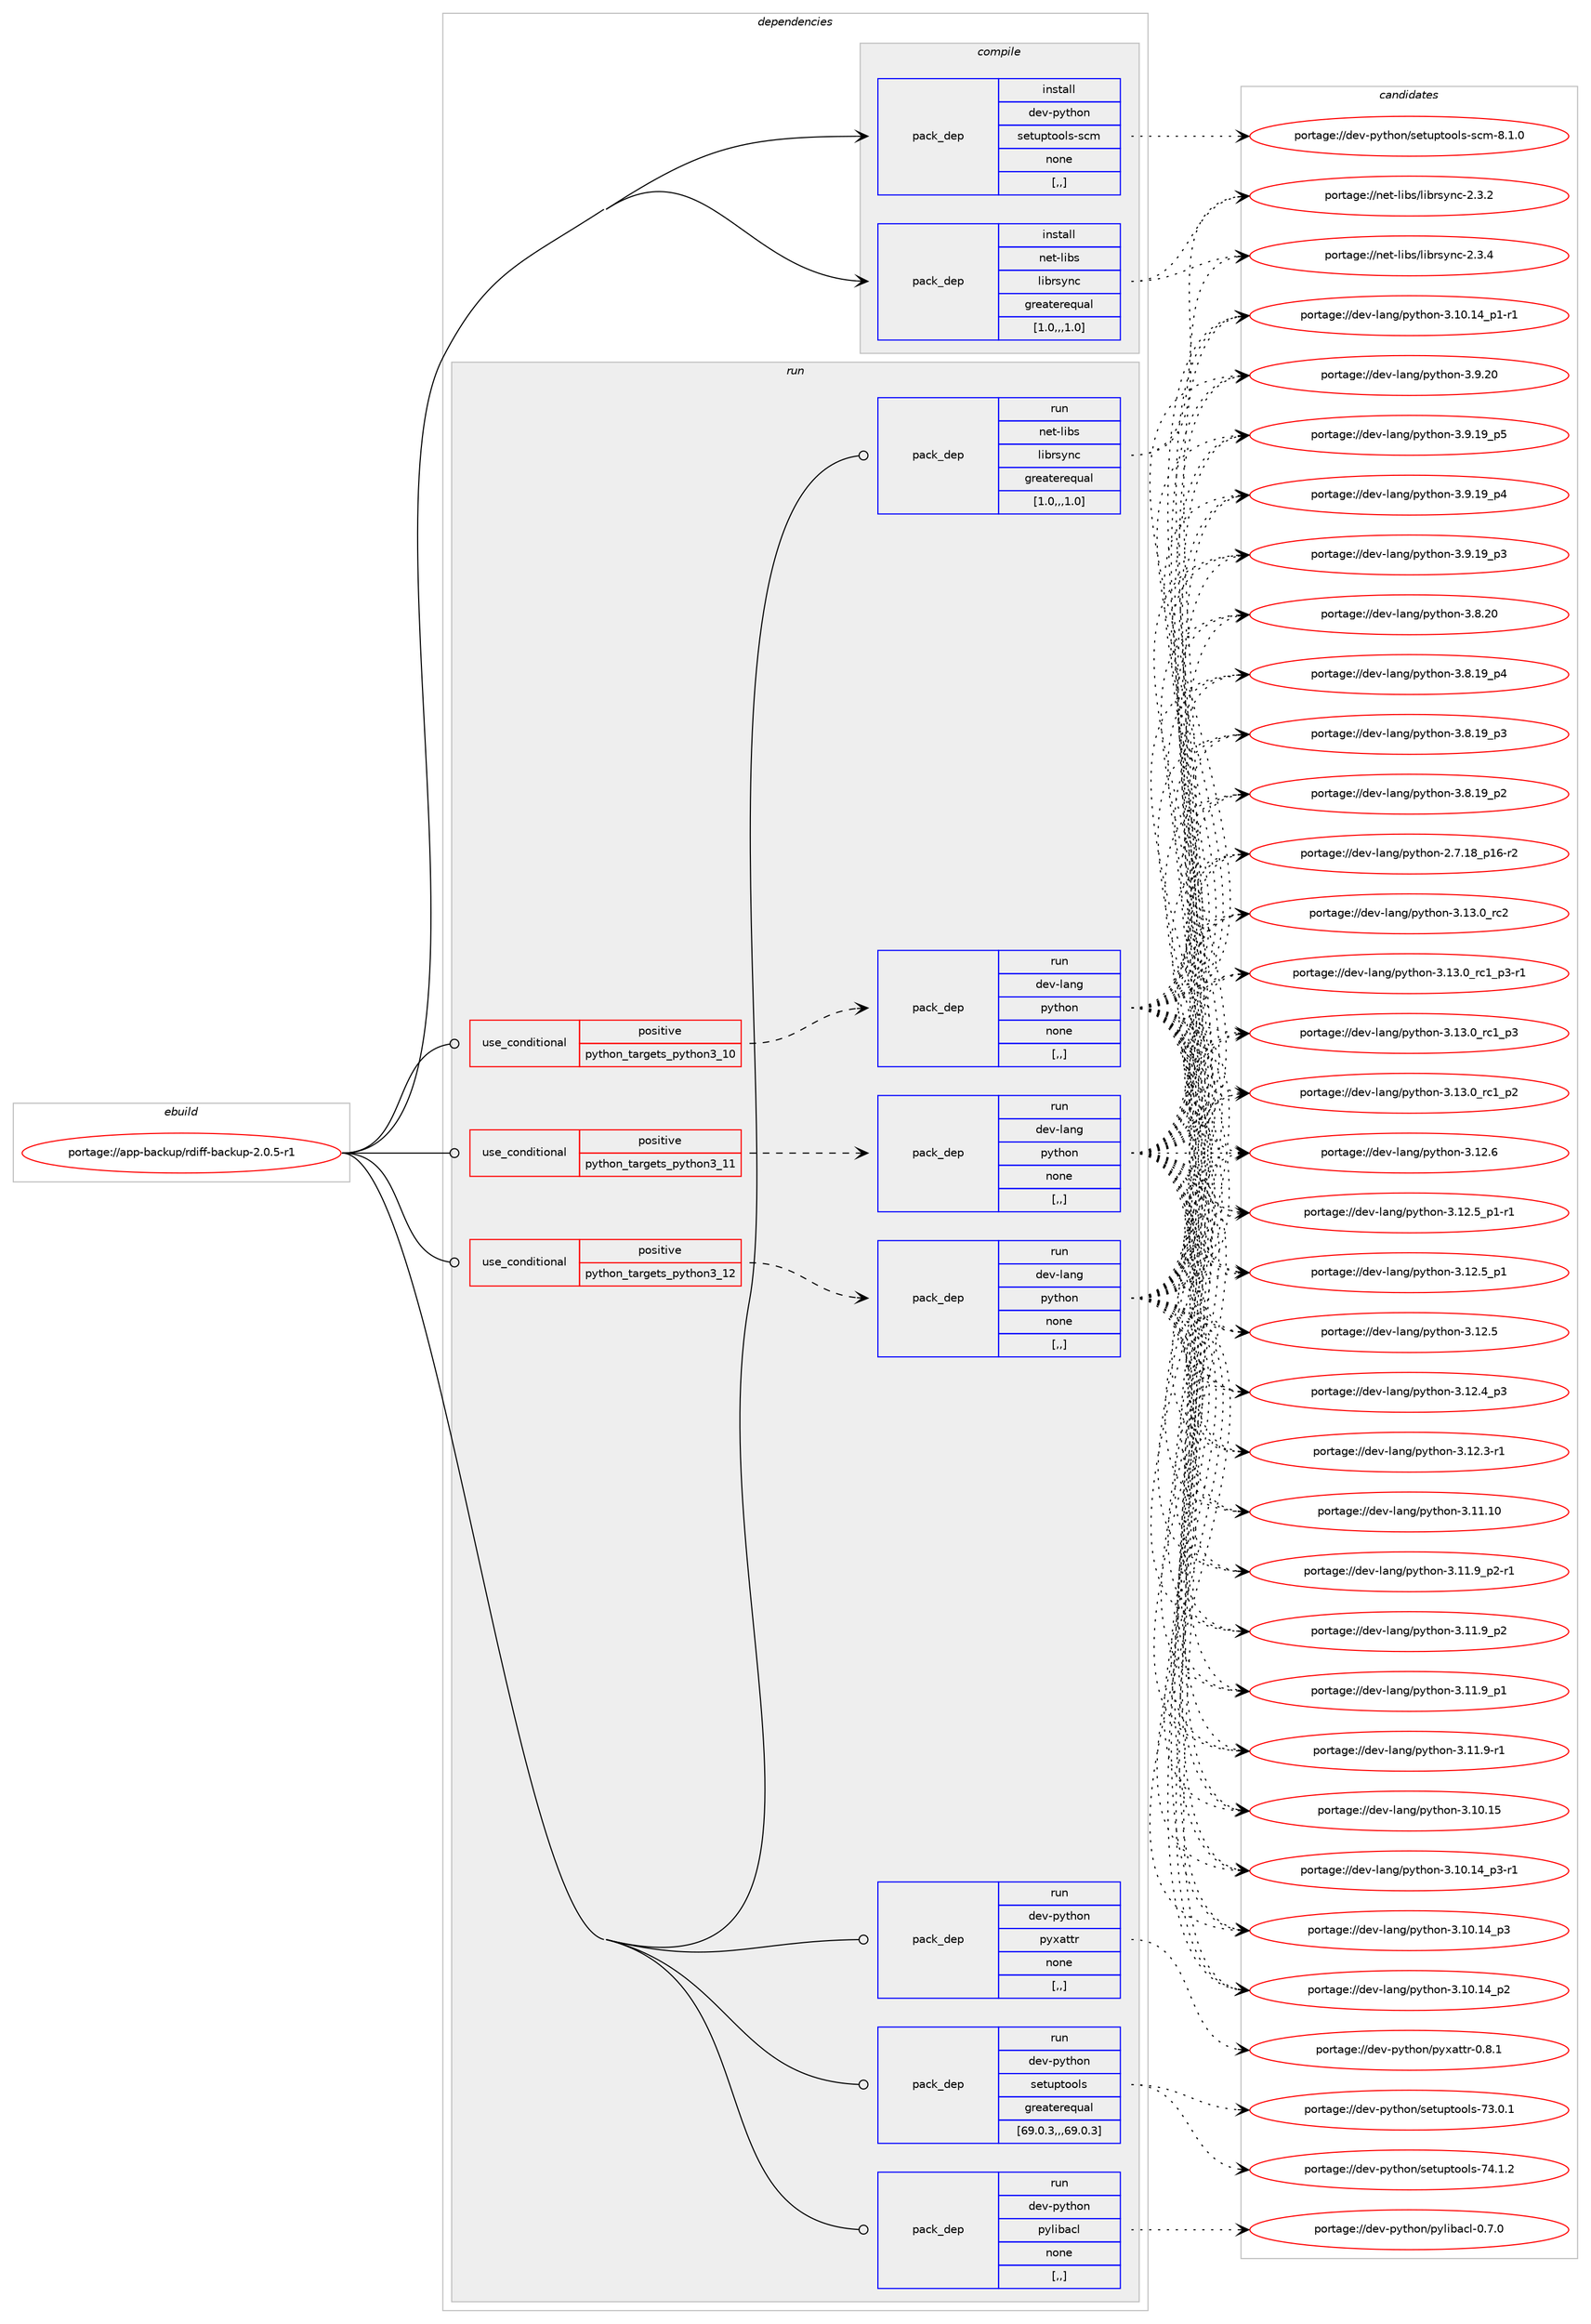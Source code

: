 digraph prolog {

# *************
# Graph options
# *************

newrank=true;
concentrate=true;
compound=true;
graph [rankdir=LR,fontname=Helvetica,fontsize=10,ranksep=1.5];#, ranksep=2.5, nodesep=0.2];
edge  [arrowhead=vee];
node  [fontname=Helvetica,fontsize=10];

# **********
# The ebuild
# **********

subgraph cluster_leftcol {
color=gray;
label=<<i>ebuild</i>>;
id [label="portage://app-backup/rdiff-backup-2.0.5-r1", color=red, width=4, href="../app-backup/rdiff-backup-2.0.5-r1.svg"];
}

# ****************
# The dependencies
# ****************

subgraph cluster_midcol {
color=gray;
label=<<i>dependencies</i>>;
subgraph cluster_compile {
fillcolor="#eeeeee";
style=filled;
label=<<i>compile</i>>;
subgraph pack367377 {
dependency503653 [label=<<TABLE BORDER="0" CELLBORDER="1" CELLSPACING="0" CELLPADDING="4" WIDTH="220"><TR><TD ROWSPAN="6" CELLPADDING="30">pack_dep</TD></TR><TR><TD WIDTH="110">install</TD></TR><TR><TD>dev-python</TD></TR><TR><TD>setuptools-scm</TD></TR><TR><TD>none</TD></TR><TR><TD>[,,]</TD></TR></TABLE>>, shape=none, color=blue];
}
id:e -> dependency503653:w [weight=20,style="solid",arrowhead="vee"];
subgraph pack367378 {
dependency503654 [label=<<TABLE BORDER="0" CELLBORDER="1" CELLSPACING="0" CELLPADDING="4" WIDTH="220"><TR><TD ROWSPAN="6" CELLPADDING="30">pack_dep</TD></TR><TR><TD WIDTH="110">install</TD></TR><TR><TD>net-libs</TD></TR><TR><TD>librsync</TD></TR><TR><TD>greaterequal</TD></TR><TR><TD>[1.0,,,1.0]</TD></TR></TABLE>>, shape=none, color=blue];
}
id:e -> dependency503654:w [weight=20,style="solid",arrowhead="vee"];
}
subgraph cluster_compileandrun {
fillcolor="#eeeeee";
style=filled;
label=<<i>compile and run</i>>;
}
subgraph cluster_run {
fillcolor="#eeeeee";
style=filled;
label=<<i>run</i>>;
subgraph cond132630 {
dependency503655 [label=<<TABLE BORDER="0" CELLBORDER="1" CELLSPACING="0" CELLPADDING="4"><TR><TD ROWSPAN="3" CELLPADDING="10">use_conditional</TD></TR><TR><TD>positive</TD></TR><TR><TD>python_targets_python3_10</TD></TR></TABLE>>, shape=none, color=red];
subgraph pack367379 {
dependency503656 [label=<<TABLE BORDER="0" CELLBORDER="1" CELLSPACING="0" CELLPADDING="4" WIDTH="220"><TR><TD ROWSPAN="6" CELLPADDING="30">pack_dep</TD></TR><TR><TD WIDTH="110">run</TD></TR><TR><TD>dev-lang</TD></TR><TR><TD>python</TD></TR><TR><TD>none</TD></TR><TR><TD>[,,]</TD></TR></TABLE>>, shape=none, color=blue];
}
dependency503655:e -> dependency503656:w [weight=20,style="dashed",arrowhead="vee"];
}
id:e -> dependency503655:w [weight=20,style="solid",arrowhead="odot"];
subgraph cond132631 {
dependency503657 [label=<<TABLE BORDER="0" CELLBORDER="1" CELLSPACING="0" CELLPADDING="4"><TR><TD ROWSPAN="3" CELLPADDING="10">use_conditional</TD></TR><TR><TD>positive</TD></TR><TR><TD>python_targets_python3_11</TD></TR></TABLE>>, shape=none, color=red];
subgraph pack367380 {
dependency503658 [label=<<TABLE BORDER="0" CELLBORDER="1" CELLSPACING="0" CELLPADDING="4" WIDTH="220"><TR><TD ROWSPAN="6" CELLPADDING="30">pack_dep</TD></TR><TR><TD WIDTH="110">run</TD></TR><TR><TD>dev-lang</TD></TR><TR><TD>python</TD></TR><TR><TD>none</TD></TR><TR><TD>[,,]</TD></TR></TABLE>>, shape=none, color=blue];
}
dependency503657:e -> dependency503658:w [weight=20,style="dashed",arrowhead="vee"];
}
id:e -> dependency503657:w [weight=20,style="solid",arrowhead="odot"];
subgraph cond132632 {
dependency503659 [label=<<TABLE BORDER="0" CELLBORDER="1" CELLSPACING="0" CELLPADDING="4"><TR><TD ROWSPAN="3" CELLPADDING="10">use_conditional</TD></TR><TR><TD>positive</TD></TR><TR><TD>python_targets_python3_12</TD></TR></TABLE>>, shape=none, color=red];
subgraph pack367381 {
dependency503660 [label=<<TABLE BORDER="0" CELLBORDER="1" CELLSPACING="0" CELLPADDING="4" WIDTH="220"><TR><TD ROWSPAN="6" CELLPADDING="30">pack_dep</TD></TR><TR><TD WIDTH="110">run</TD></TR><TR><TD>dev-lang</TD></TR><TR><TD>python</TD></TR><TR><TD>none</TD></TR><TR><TD>[,,]</TD></TR></TABLE>>, shape=none, color=blue];
}
dependency503659:e -> dependency503660:w [weight=20,style="dashed",arrowhead="vee"];
}
id:e -> dependency503659:w [weight=20,style="solid",arrowhead="odot"];
subgraph pack367382 {
dependency503661 [label=<<TABLE BORDER="0" CELLBORDER="1" CELLSPACING="0" CELLPADDING="4" WIDTH="220"><TR><TD ROWSPAN="6" CELLPADDING="30">pack_dep</TD></TR><TR><TD WIDTH="110">run</TD></TR><TR><TD>dev-python</TD></TR><TR><TD>pylibacl</TD></TR><TR><TD>none</TD></TR><TR><TD>[,,]</TD></TR></TABLE>>, shape=none, color=blue];
}
id:e -> dependency503661:w [weight=20,style="solid",arrowhead="odot"];
subgraph pack367383 {
dependency503662 [label=<<TABLE BORDER="0" CELLBORDER="1" CELLSPACING="0" CELLPADDING="4" WIDTH="220"><TR><TD ROWSPAN="6" CELLPADDING="30">pack_dep</TD></TR><TR><TD WIDTH="110">run</TD></TR><TR><TD>dev-python</TD></TR><TR><TD>pyxattr</TD></TR><TR><TD>none</TD></TR><TR><TD>[,,]</TD></TR></TABLE>>, shape=none, color=blue];
}
id:e -> dependency503662:w [weight=20,style="solid",arrowhead="odot"];
subgraph pack367384 {
dependency503663 [label=<<TABLE BORDER="0" CELLBORDER="1" CELLSPACING="0" CELLPADDING="4" WIDTH="220"><TR><TD ROWSPAN="6" CELLPADDING="30">pack_dep</TD></TR><TR><TD WIDTH="110">run</TD></TR><TR><TD>dev-python</TD></TR><TR><TD>setuptools</TD></TR><TR><TD>greaterequal</TD></TR><TR><TD>[69.0.3,,,69.0.3]</TD></TR></TABLE>>, shape=none, color=blue];
}
id:e -> dependency503663:w [weight=20,style="solid",arrowhead="odot"];
subgraph pack367385 {
dependency503664 [label=<<TABLE BORDER="0" CELLBORDER="1" CELLSPACING="0" CELLPADDING="4" WIDTH="220"><TR><TD ROWSPAN="6" CELLPADDING="30">pack_dep</TD></TR><TR><TD WIDTH="110">run</TD></TR><TR><TD>net-libs</TD></TR><TR><TD>librsync</TD></TR><TR><TD>greaterequal</TD></TR><TR><TD>[1.0,,,1.0]</TD></TR></TABLE>>, shape=none, color=blue];
}
id:e -> dependency503664:w [weight=20,style="solid",arrowhead="odot"];
}
}

# **************
# The candidates
# **************

subgraph cluster_choices {
rank=same;
color=gray;
label=<<i>candidates</i>>;

subgraph choice367377 {
color=black;
nodesep=1;
choice10010111845112121116104111110471151011161171121161111111081154511599109455646494648 [label="portage://dev-python/setuptools-scm-8.1.0", color=red, width=4,href="../dev-python/setuptools-scm-8.1.0.svg"];
dependency503653:e -> choice10010111845112121116104111110471151011161171121161111111081154511599109455646494648:w [style=dotted,weight="100"];
}
subgraph choice367378 {
color=black;
nodesep=1;
choice1101011164510810598115471081059811411512111099455046514652 [label="portage://net-libs/librsync-2.3.4", color=red, width=4,href="../net-libs/librsync-2.3.4.svg"];
choice1101011164510810598115471081059811411512111099455046514650 [label="portage://net-libs/librsync-2.3.2", color=red, width=4,href="../net-libs/librsync-2.3.2.svg"];
dependency503654:e -> choice1101011164510810598115471081059811411512111099455046514652:w [style=dotted,weight="100"];
dependency503654:e -> choice1101011164510810598115471081059811411512111099455046514650:w [style=dotted,weight="100"];
}
subgraph choice367379 {
color=black;
nodesep=1;
choice10010111845108971101034711212111610411111045514649514648951149950 [label="portage://dev-lang/python-3.13.0_rc2", color=red, width=4,href="../dev-lang/python-3.13.0_rc2.svg"];
choice1001011184510897110103471121211161041111104551464951464895114994995112514511449 [label="portage://dev-lang/python-3.13.0_rc1_p3-r1", color=red, width=4,href="../dev-lang/python-3.13.0_rc1_p3-r1.svg"];
choice100101118451089711010347112121116104111110455146495146489511499499511251 [label="portage://dev-lang/python-3.13.0_rc1_p3", color=red, width=4,href="../dev-lang/python-3.13.0_rc1_p3.svg"];
choice100101118451089711010347112121116104111110455146495146489511499499511250 [label="portage://dev-lang/python-3.13.0_rc1_p2", color=red, width=4,href="../dev-lang/python-3.13.0_rc1_p2.svg"];
choice10010111845108971101034711212111610411111045514649504654 [label="portage://dev-lang/python-3.12.6", color=red, width=4,href="../dev-lang/python-3.12.6.svg"];
choice1001011184510897110103471121211161041111104551464950465395112494511449 [label="portage://dev-lang/python-3.12.5_p1-r1", color=red, width=4,href="../dev-lang/python-3.12.5_p1-r1.svg"];
choice100101118451089711010347112121116104111110455146495046539511249 [label="portage://dev-lang/python-3.12.5_p1", color=red, width=4,href="../dev-lang/python-3.12.5_p1.svg"];
choice10010111845108971101034711212111610411111045514649504653 [label="portage://dev-lang/python-3.12.5", color=red, width=4,href="../dev-lang/python-3.12.5.svg"];
choice100101118451089711010347112121116104111110455146495046529511251 [label="portage://dev-lang/python-3.12.4_p3", color=red, width=4,href="../dev-lang/python-3.12.4_p3.svg"];
choice100101118451089711010347112121116104111110455146495046514511449 [label="portage://dev-lang/python-3.12.3-r1", color=red, width=4,href="../dev-lang/python-3.12.3-r1.svg"];
choice1001011184510897110103471121211161041111104551464949464948 [label="portage://dev-lang/python-3.11.10", color=red, width=4,href="../dev-lang/python-3.11.10.svg"];
choice1001011184510897110103471121211161041111104551464949465795112504511449 [label="portage://dev-lang/python-3.11.9_p2-r1", color=red, width=4,href="../dev-lang/python-3.11.9_p2-r1.svg"];
choice100101118451089711010347112121116104111110455146494946579511250 [label="portage://dev-lang/python-3.11.9_p2", color=red, width=4,href="../dev-lang/python-3.11.9_p2.svg"];
choice100101118451089711010347112121116104111110455146494946579511249 [label="portage://dev-lang/python-3.11.9_p1", color=red, width=4,href="../dev-lang/python-3.11.9_p1.svg"];
choice100101118451089711010347112121116104111110455146494946574511449 [label="portage://dev-lang/python-3.11.9-r1", color=red, width=4,href="../dev-lang/python-3.11.9-r1.svg"];
choice1001011184510897110103471121211161041111104551464948464953 [label="portage://dev-lang/python-3.10.15", color=red, width=4,href="../dev-lang/python-3.10.15.svg"];
choice100101118451089711010347112121116104111110455146494846495295112514511449 [label="portage://dev-lang/python-3.10.14_p3-r1", color=red, width=4,href="../dev-lang/python-3.10.14_p3-r1.svg"];
choice10010111845108971101034711212111610411111045514649484649529511251 [label="portage://dev-lang/python-3.10.14_p3", color=red, width=4,href="../dev-lang/python-3.10.14_p3.svg"];
choice10010111845108971101034711212111610411111045514649484649529511250 [label="portage://dev-lang/python-3.10.14_p2", color=red, width=4,href="../dev-lang/python-3.10.14_p2.svg"];
choice100101118451089711010347112121116104111110455146494846495295112494511449 [label="portage://dev-lang/python-3.10.14_p1-r1", color=red, width=4,href="../dev-lang/python-3.10.14_p1-r1.svg"];
choice10010111845108971101034711212111610411111045514657465048 [label="portage://dev-lang/python-3.9.20", color=red, width=4,href="../dev-lang/python-3.9.20.svg"];
choice100101118451089711010347112121116104111110455146574649579511253 [label="portage://dev-lang/python-3.9.19_p5", color=red, width=4,href="../dev-lang/python-3.9.19_p5.svg"];
choice100101118451089711010347112121116104111110455146574649579511252 [label="portage://dev-lang/python-3.9.19_p4", color=red, width=4,href="../dev-lang/python-3.9.19_p4.svg"];
choice100101118451089711010347112121116104111110455146574649579511251 [label="portage://dev-lang/python-3.9.19_p3", color=red, width=4,href="../dev-lang/python-3.9.19_p3.svg"];
choice10010111845108971101034711212111610411111045514656465048 [label="portage://dev-lang/python-3.8.20", color=red, width=4,href="../dev-lang/python-3.8.20.svg"];
choice100101118451089711010347112121116104111110455146564649579511252 [label="portage://dev-lang/python-3.8.19_p4", color=red, width=4,href="../dev-lang/python-3.8.19_p4.svg"];
choice100101118451089711010347112121116104111110455146564649579511251 [label="portage://dev-lang/python-3.8.19_p3", color=red, width=4,href="../dev-lang/python-3.8.19_p3.svg"];
choice100101118451089711010347112121116104111110455146564649579511250 [label="portage://dev-lang/python-3.8.19_p2", color=red, width=4,href="../dev-lang/python-3.8.19_p2.svg"];
choice100101118451089711010347112121116104111110455046554649569511249544511450 [label="portage://dev-lang/python-2.7.18_p16-r2", color=red, width=4,href="../dev-lang/python-2.7.18_p16-r2.svg"];
dependency503656:e -> choice10010111845108971101034711212111610411111045514649514648951149950:w [style=dotted,weight="100"];
dependency503656:e -> choice1001011184510897110103471121211161041111104551464951464895114994995112514511449:w [style=dotted,weight="100"];
dependency503656:e -> choice100101118451089711010347112121116104111110455146495146489511499499511251:w [style=dotted,weight="100"];
dependency503656:e -> choice100101118451089711010347112121116104111110455146495146489511499499511250:w [style=dotted,weight="100"];
dependency503656:e -> choice10010111845108971101034711212111610411111045514649504654:w [style=dotted,weight="100"];
dependency503656:e -> choice1001011184510897110103471121211161041111104551464950465395112494511449:w [style=dotted,weight="100"];
dependency503656:e -> choice100101118451089711010347112121116104111110455146495046539511249:w [style=dotted,weight="100"];
dependency503656:e -> choice10010111845108971101034711212111610411111045514649504653:w [style=dotted,weight="100"];
dependency503656:e -> choice100101118451089711010347112121116104111110455146495046529511251:w [style=dotted,weight="100"];
dependency503656:e -> choice100101118451089711010347112121116104111110455146495046514511449:w [style=dotted,weight="100"];
dependency503656:e -> choice1001011184510897110103471121211161041111104551464949464948:w [style=dotted,weight="100"];
dependency503656:e -> choice1001011184510897110103471121211161041111104551464949465795112504511449:w [style=dotted,weight="100"];
dependency503656:e -> choice100101118451089711010347112121116104111110455146494946579511250:w [style=dotted,weight="100"];
dependency503656:e -> choice100101118451089711010347112121116104111110455146494946579511249:w [style=dotted,weight="100"];
dependency503656:e -> choice100101118451089711010347112121116104111110455146494946574511449:w [style=dotted,weight="100"];
dependency503656:e -> choice1001011184510897110103471121211161041111104551464948464953:w [style=dotted,weight="100"];
dependency503656:e -> choice100101118451089711010347112121116104111110455146494846495295112514511449:w [style=dotted,weight="100"];
dependency503656:e -> choice10010111845108971101034711212111610411111045514649484649529511251:w [style=dotted,weight="100"];
dependency503656:e -> choice10010111845108971101034711212111610411111045514649484649529511250:w [style=dotted,weight="100"];
dependency503656:e -> choice100101118451089711010347112121116104111110455146494846495295112494511449:w [style=dotted,weight="100"];
dependency503656:e -> choice10010111845108971101034711212111610411111045514657465048:w [style=dotted,weight="100"];
dependency503656:e -> choice100101118451089711010347112121116104111110455146574649579511253:w [style=dotted,weight="100"];
dependency503656:e -> choice100101118451089711010347112121116104111110455146574649579511252:w [style=dotted,weight="100"];
dependency503656:e -> choice100101118451089711010347112121116104111110455146574649579511251:w [style=dotted,weight="100"];
dependency503656:e -> choice10010111845108971101034711212111610411111045514656465048:w [style=dotted,weight="100"];
dependency503656:e -> choice100101118451089711010347112121116104111110455146564649579511252:w [style=dotted,weight="100"];
dependency503656:e -> choice100101118451089711010347112121116104111110455146564649579511251:w [style=dotted,weight="100"];
dependency503656:e -> choice100101118451089711010347112121116104111110455146564649579511250:w [style=dotted,weight="100"];
dependency503656:e -> choice100101118451089711010347112121116104111110455046554649569511249544511450:w [style=dotted,weight="100"];
}
subgraph choice367380 {
color=black;
nodesep=1;
choice10010111845108971101034711212111610411111045514649514648951149950 [label="portage://dev-lang/python-3.13.0_rc2", color=red, width=4,href="../dev-lang/python-3.13.0_rc2.svg"];
choice1001011184510897110103471121211161041111104551464951464895114994995112514511449 [label="portage://dev-lang/python-3.13.0_rc1_p3-r1", color=red, width=4,href="../dev-lang/python-3.13.0_rc1_p3-r1.svg"];
choice100101118451089711010347112121116104111110455146495146489511499499511251 [label="portage://dev-lang/python-3.13.0_rc1_p3", color=red, width=4,href="../dev-lang/python-3.13.0_rc1_p3.svg"];
choice100101118451089711010347112121116104111110455146495146489511499499511250 [label="portage://dev-lang/python-3.13.0_rc1_p2", color=red, width=4,href="../dev-lang/python-3.13.0_rc1_p2.svg"];
choice10010111845108971101034711212111610411111045514649504654 [label="portage://dev-lang/python-3.12.6", color=red, width=4,href="../dev-lang/python-3.12.6.svg"];
choice1001011184510897110103471121211161041111104551464950465395112494511449 [label="portage://dev-lang/python-3.12.5_p1-r1", color=red, width=4,href="../dev-lang/python-3.12.5_p1-r1.svg"];
choice100101118451089711010347112121116104111110455146495046539511249 [label="portage://dev-lang/python-3.12.5_p1", color=red, width=4,href="../dev-lang/python-3.12.5_p1.svg"];
choice10010111845108971101034711212111610411111045514649504653 [label="portage://dev-lang/python-3.12.5", color=red, width=4,href="../dev-lang/python-3.12.5.svg"];
choice100101118451089711010347112121116104111110455146495046529511251 [label="portage://dev-lang/python-3.12.4_p3", color=red, width=4,href="../dev-lang/python-3.12.4_p3.svg"];
choice100101118451089711010347112121116104111110455146495046514511449 [label="portage://dev-lang/python-3.12.3-r1", color=red, width=4,href="../dev-lang/python-3.12.3-r1.svg"];
choice1001011184510897110103471121211161041111104551464949464948 [label="portage://dev-lang/python-3.11.10", color=red, width=4,href="../dev-lang/python-3.11.10.svg"];
choice1001011184510897110103471121211161041111104551464949465795112504511449 [label="portage://dev-lang/python-3.11.9_p2-r1", color=red, width=4,href="../dev-lang/python-3.11.9_p2-r1.svg"];
choice100101118451089711010347112121116104111110455146494946579511250 [label="portage://dev-lang/python-3.11.9_p2", color=red, width=4,href="../dev-lang/python-3.11.9_p2.svg"];
choice100101118451089711010347112121116104111110455146494946579511249 [label="portage://dev-lang/python-3.11.9_p1", color=red, width=4,href="../dev-lang/python-3.11.9_p1.svg"];
choice100101118451089711010347112121116104111110455146494946574511449 [label="portage://dev-lang/python-3.11.9-r1", color=red, width=4,href="../dev-lang/python-3.11.9-r1.svg"];
choice1001011184510897110103471121211161041111104551464948464953 [label="portage://dev-lang/python-3.10.15", color=red, width=4,href="../dev-lang/python-3.10.15.svg"];
choice100101118451089711010347112121116104111110455146494846495295112514511449 [label="portage://dev-lang/python-3.10.14_p3-r1", color=red, width=4,href="../dev-lang/python-3.10.14_p3-r1.svg"];
choice10010111845108971101034711212111610411111045514649484649529511251 [label="portage://dev-lang/python-3.10.14_p3", color=red, width=4,href="../dev-lang/python-3.10.14_p3.svg"];
choice10010111845108971101034711212111610411111045514649484649529511250 [label="portage://dev-lang/python-3.10.14_p2", color=red, width=4,href="../dev-lang/python-3.10.14_p2.svg"];
choice100101118451089711010347112121116104111110455146494846495295112494511449 [label="portage://dev-lang/python-3.10.14_p1-r1", color=red, width=4,href="../dev-lang/python-3.10.14_p1-r1.svg"];
choice10010111845108971101034711212111610411111045514657465048 [label="portage://dev-lang/python-3.9.20", color=red, width=4,href="../dev-lang/python-3.9.20.svg"];
choice100101118451089711010347112121116104111110455146574649579511253 [label="portage://dev-lang/python-3.9.19_p5", color=red, width=4,href="../dev-lang/python-3.9.19_p5.svg"];
choice100101118451089711010347112121116104111110455146574649579511252 [label="portage://dev-lang/python-3.9.19_p4", color=red, width=4,href="../dev-lang/python-3.9.19_p4.svg"];
choice100101118451089711010347112121116104111110455146574649579511251 [label="portage://dev-lang/python-3.9.19_p3", color=red, width=4,href="../dev-lang/python-3.9.19_p3.svg"];
choice10010111845108971101034711212111610411111045514656465048 [label="portage://dev-lang/python-3.8.20", color=red, width=4,href="../dev-lang/python-3.8.20.svg"];
choice100101118451089711010347112121116104111110455146564649579511252 [label="portage://dev-lang/python-3.8.19_p4", color=red, width=4,href="../dev-lang/python-3.8.19_p4.svg"];
choice100101118451089711010347112121116104111110455146564649579511251 [label="portage://dev-lang/python-3.8.19_p3", color=red, width=4,href="../dev-lang/python-3.8.19_p3.svg"];
choice100101118451089711010347112121116104111110455146564649579511250 [label="portage://dev-lang/python-3.8.19_p2", color=red, width=4,href="../dev-lang/python-3.8.19_p2.svg"];
choice100101118451089711010347112121116104111110455046554649569511249544511450 [label="portage://dev-lang/python-2.7.18_p16-r2", color=red, width=4,href="../dev-lang/python-2.7.18_p16-r2.svg"];
dependency503658:e -> choice10010111845108971101034711212111610411111045514649514648951149950:w [style=dotted,weight="100"];
dependency503658:e -> choice1001011184510897110103471121211161041111104551464951464895114994995112514511449:w [style=dotted,weight="100"];
dependency503658:e -> choice100101118451089711010347112121116104111110455146495146489511499499511251:w [style=dotted,weight="100"];
dependency503658:e -> choice100101118451089711010347112121116104111110455146495146489511499499511250:w [style=dotted,weight="100"];
dependency503658:e -> choice10010111845108971101034711212111610411111045514649504654:w [style=dotted,weight="100"];
dependency503658:e -> choice1001011184510897110103471121211161041111104551464950465395112494511449:w [style=dotted,weight="100"];
dependency503658:e -> choice100101118451089711010347112121116104111110455146495046539511249:w [style=dotted,weight="100"];
dependency503658:e -> choice10010111845108971101034711212111610411111045514649504653:w [style=dotted,weight="100"];
dependency503658:e -> choice100101118451089711010347112121116104111110455146495046529511251:w [style=dotted,weight="100"];
dependency503658:e -> choice100101118451089711010347112121116104111110455146495046514511449:w [style=dotted,weight="100"];
dependency503658:e -> choice1001011184510897110103471121211161041111104551464949464948:w [style=dotted,weight="100"];
dependency503658:e -> choice1001011184510897110103471121211161041111104551464949465795112504511449:w [style=dotted,weight="100"];
dependency503658:e -> choice100101118451089711010347112121116104111110455146494946579511250:w [style=dotted,weight="100"];
dependency503658:e -> choice100101118451089711010347112121116104111110455146494946579511249:w [style=dotted,weight="100"];
dependency503658:e -> choice100101118451089711010347112121116104111110455146494946574511449:w [style=dotted,weight="100"];
dependency503658:e -> choice1001011184510897110103471121211161041111104551464948464953:w [style=dotted,weight="100"];
dependency503658:e -> choice100101118451089711010347112121116104111110455146494846495295112514511449:w [style=dotted,weight="100"];
dependency503658:e -> choice10010111845108971101034711212111610411111045514649484649529511251:w [style=dotted,weight="100"];
dependency503658:e -> choice10010111845108971101034711212111610411111045514649484649529511250:w [style=dotted,weight="100"];
dependency503658:e -> choice100101118451089711010347112121116104111110455146494846495295112494511449:w [style=dotted,weight="100"];
dependency503658:e -> choice10010111845108971101034711212111610411111045514657465048:w [style=dotted,weight="100"];
dependency503658:e -> choice100101118451089711010347112121116104111110455146574649579511253:w [style=dotted,weight="100"];
dependency503658:e -> choice100101118451089711010347112121116104111110455146574649579511252:w [style=dotted,weight="100"];
dependency503658:e -> choice100101118451089711010347112121116104111110455146574649579511251:w [style=dotted,weight="100"];
dependency503658:e -> choice10010111845108971101034711212111610411111045514656465048:w [style=dotted,weight="100"];
dependency503658:e -> choice100101118451089711010347112121116104111110455146564649579511252:w [style=dotted,weight="100"];
dependency503658:e -> choice100101118451089711010347112121116104111110455146564649579511251:w [style=dotted,weight="100"];
dependency503658:e -> choice100101118451089711010347112121116104111110455146564649579511250:w [style=dotted,weight="100"];
dependency503658:e -> choice100101118451089711010347112121116104111110455046554649569511249544511450:w [style=dotted,weight="100"];
}
subgraph choice367381 {
color=black;
nodesep=1;
choice10010111845108971101034711212111610411111045514649514648951149950 [label="portage://dev-lang/python-3.13.0_rc2", color=red, width=4,href="../dev-lang/python-3.13.0_rc2.svg"];
choice1001011184510897110103471121211161041111104551464951464895114994995112514511449 [label="portage://dev-lang/python-3.13.0_rc1_p3-r1", color=red, width=4,href="../dev-lang/python-3.13.0_rc1_p3-r1.svg"];
choice100101118451089711010347112121116104111110455146495146489511499499511251 [label="portage://dev-lang/python-3.13.0_rc1_p3", color=red, width=4,href="../dev-lang/python-3.13.0_rc1_p3.svg"];
choice100101118451089711010347112121116104111110455146495146489511499499511250 [label="portage://dev-lang/python-3.13.0_rc1_p2", color=red, width=4,href="../dev-lang/python-3.13.0_rc1_p2.svg"];
choice10010111845108971101034711212111610411111045514649504654 [label="portage://dev-lang/python-3.12.6", color=red, width=4,href="../dev-lang/python-3.12.6.svg"];
choice1001011184510897110103471121211161041111104551464950465395112494511449 [label="portage://dev-lang/python-3.12.5_p1-r1", color=red, width=4,href="../dev-lang/python-3.12.5_p1-r1.svg"];
choice100101118451089711010347112121116104111110455146495046539511249 [label="portage://dev-lang/python-3.12.5_p1", color=red, width=4,href="../dev-lang/python-3.12.5_p1.svg"];
choice10010111845108971101034711212111610411111045514649504653 [label="portage://dev-lang/python-3.12.5", color=red, width=4,href="../dev-lang/python-3.12.5.svg"];
choice100101118451089711010347112121116104111110455146495046529511251 [label="portage://dev-lang/python-3.12.4_p3", color=red, width=4,href="../dev-lang/python-3.12.4_p3.svg"];
choice100101118451089711010347112121116104111110455146495046514511449 [label="portage://dev-lang/python-3.12.3-r1", color=red, width=4,href="../dev-lang/python-3.12.3-r1.svg"];
choice1001011184510897110103471121211161041111104551464949464948 [label="portage://dev-lang/python-3.11.10", color=red, width=4,href="../dev-lang/python-3.11.10.svg"];
choice1001011184510897110103471121211161041111104551464949465795112504511449 [label="portage://dev-lang/python-3.11.9_p2-r1", color=red, width=4,href="../dev-lang/python-3.11.9_p2-r1.svg"];
choice100101118451089711010347112121116104111110455146494946579511250 [label="portage://dev-lang/python-3.11.9_p2", color=red, width=4,href="../dev-lang/python-3.11.9_p2.svg"];
choice100101118451089711010347112121116104111110455146494946579511249 [label="portage://dev-lang/python-3.11.9_p1", color=red, width=4,href="../dev-lang/python-3.11.9_p1.svg"];
choice100101118451089711010347112121116104111110455146494946574511449 [label="portage://dev-lang/python-3.11.9-r1", color=red, width=4,href="../dev-lang/python-3.11.9-r1.svg"];
choice1001011184510897110103471121211161041111104551464948464953 [label="portage://dev-lang/python-3.10.15", color=red, width=4,href="../dev-lang/python-3.10.15.svg"];
choice100101118451089711010347112121116104111110455146494846495295112514511449 [label="portage://dev-lang/python-3.10.14_p3-r1", color=red, width=4,href="../dev-lang/python-3.10.14_p3-r1.svg"];
choice10010111845108971101034711212111610411111045514649484649529511251 [label="portage://dev-lang/python-3.10.14_p3", color=red, width=4,href="../dev-lang/python-3.10.14_p3.svg"];
choice10010111845108971101034711212111610411111045514649484649529511250 [label="portage://dev-lang/python-3.10.14_p2", color=red, width=4,href="../dev-lang/python-3.10.14_p2.svg"];
choice100101118451089711010347112121116104111110455146494846495295112494511449 [label="portage://dev-lang/python-3.10.14_p1-r1", color=red, width=4,href="../dev-lang/python-3.10.14_p1-r1.svg"];
choice10010111845108971101034711212111610411111045514657465048 [label="portage://dev-lang/python-3.9.20", color=red, width=4,href="../dev-lang/python-3.9.20.svg"];
choice100101118451089711010347112121116104111110455146574649579511253 [label="portage://dev-lang/python-3.9.19_p5", color=red, width=4,href="../dev-lang/python-3.9.19_p5.svg"];
choice100101118451089711010347112121116104111110455146574649579511252 [label="portage://dev-lang/python-3.9.19_p4", color=red, width=4,href="../dev-lang/python-3.9.19_p4.svg"];
choice100101118451089711010347112121116104111110455146574649579511251 [label="portage://dev-lang/python-3.9.19_p3", color=red, width=4,href="../dev-lang/python-3.9.19_p3.svg"];
choice10010111845108971101034711212111610411111045514656465048 [label="portage://dev-lang/python-3.8.20", color=red, width=4,href="../dev-lang/python-3.8.20.svg"];
choice100101118451089711010347112121116104111110455146564649579511252 [label="portage://dev-lang/python-3.8.19_p4", color=red, width=4,href="../dev-lang/python-3.8.19_p4.svg"];
choice100101118451089711010347112121116104111110455146564649579511251 [label="portage://dev-lang/python-3.8.19_p3", color=red, width=4,href="../dev-lang/python-3.8.19_p3.svg"];
choice100101118451089711010347112121116104111110455146564649579511250 [label="portage://dev-lang/python-3.8.19_p2", color=red, width=4,href="../dev-lang/python-3.8.19_p2.svg"];
choice100101118451089711010347112121116104111110455046554649569511249544511450 [label="portage://dev-lang/python-2.7.18_p16-r2", color=red, width=4,href="../dev-lang/python-2.7.18_p16-r2.svg"];
dependency503660:e -> choice10010111845108971101034711212111610411111045514649514648951149950:w [style=dotted,weight="100"];
dependency503660:e -> choice1001011184510897110103471121211161041111104551464951464895114994995112514511449:w [style=dotted,weight="100"];
dependency503660:e -> choice100101118451089711010347112121116104111110455146495146489511499499511251:w [style=dotted,weight="100"];
dependency503660:e -> choice100101118451089711010347112121116104111110455146495146489511499499511250:w [style=dotted,weight="100"];
dependency503660:e -> choice10010111845108971101034711212111610411111045514649504654:w [style=dotted,weight="100"];
dependency503660:e -> choice1001011184510897110103471121211161041111104551464950465395112494511449:w [style=dotted,weight="100"];
dependency503660:e -> choice100101118451089711010347112121116104111110455146495046539511249:w [style=dotted,weight="100"];
dependency503660:e -> choice10010111845108971101034711212111610411111045514649504653:w [style=dotted,weight="100"];
dependency503660:e -> choice100101118451089711010347112121116104111110455146495046529511251:w [style=dotted,weight="100"];
dependency503660:e -> choice100101118451089711010347112121116104111110455146495046514511449:w [style=dotted,weight="100"];
dependency503660:e -> choice1001011184510897110103471121211161041111104551464949464948:w [style=dotted,weight="100"];
dependency503660:e -> choice1001011184510897110103471121211161041111104551464949465795112504511449:w [style=dotted,weight="100"];
dependency503660:e -> choice100101118451089711010347112121116104111110455146494946579511250:w [style=dotted,weight="100"];
dependency503660:e -> choice100101118451089711010347112121116104111110455146494946579511249:w [style=dotted,weight="100"];
dependency503660:e -> choice100101118451089711010347112121116104111110455146494946574511449:w [style=dotted,weight="100"];
dependency503660:e -> choice1001011184510897110103471121211161041111104551464948464953:w [style=dotted,weight="100"];
dependency503660:e -> choice100101118451089711010347112121116104111110455146494846495295112514511449:w [style=dotted,weight="100"];
dependency503660:e -> choice10010111845108971101034711212111610411111045514649484649529511251:w [style=dotted,weight="100"];
dependency503660:e -> choice10010111845108971101034711212111610411111045514649484649529511250:w [style=dotted,weight="100"];
dependency503660:e -> choice100101118451089711010347112121116104111110455146494846495295112494511449:w [style=dotted,weight="100"];
dependency503660:e -> choice10010111845108971101034711212111610411111045514657465048:w [style=dotted,weight="100"];
dependency503660:e -> choice100101118451089711010347112121116104111110455146574649579511253:w [style=dotted,weight="100"];
dependency503660:e -> choice100101118451089711010347112121116104111110455146574649579511252:w [style=dotted,weight="100"];
dependency503660:e -> choice100101118451089711010347112121116104111110455146574649579511251:w [style=dotted,weight="100"];
dependency503660:e -> choice10010111845108971101034711212111610411111045514656465048:w [style=dotted,weight="100"];
dependency503660:e -> choice100101118451089711010347112121116104111110455146564649579511252:w [style=dotted,weight="100"];
dependency503660:e -> choice100101118451089711010347112121116104111110455146564649579511251:w [style=dotted,weight="100"];
dependency503660:e -> choice100101118451089711010347112121116104111110455146564649579511250:w [style=dotted,weight="100"];
dependency503660:e -> choice100101118451089711010347112121116104111110455046554649569511249544511450:w [style=dotted,weight="100"];
}
subgraph choice367382 {
color=black;
nodesep=1;
choice1001011184511212111610411111047112121108105989799108454846554648 [label="portage://dev-python/pylibacl-0.7.0", color=red, width=4,href="../dev-python/pylibacl-0.7.0.svg"];
dependency503661:e -> choice1001011184511212111610411111047112121108105989799108454846554648:w [style=dotted,weight="100"];
}
subgraph choice367383 {
color=black;
nodesep=1;
choice100101118451121211161041111104711212112097116116114454846564649 [label="portage://dev-python/pyxattr-0.8.1", color=red, width=4,href="../dev-python/pyxattr-0.8.1.svg"];
dependency503662:e -> choice100101118451121211161041111104711212112097116116114454846564649:w [style=dotted,weight="100"];
}
subgraph choice367384 {
color=black;
nodesep=1;
choice100101118451121211161041111104711510111611711211611111110811545555246494650 [label="portage://dev-python/setuptools-74.1.2", color=red, width=4,href="../dev-python/setuptools-74.1.2.svg"];
choice100101118451121211161041111104711510111611711211611111110811545555146484649 [label="portage://dev-python/setuptools-73.0.1", color=red, width=4,href="../dev-python/setuptools-73.0.1.svg"];
dependency503663:e -> choice100101118451121211161041111104711510111611711211611111110811545555246494650:w [style=dotted,weight="100"];
dependency503663:e -> choice100101118451121211161041111104711510111611711211611111110811545555146484649:w [style=dotted,weight="100"];
}
subgraph choice367385 {
color=black;
nodesep=1;
choice1101011164510810598115471081059811411512111099455046514652 [label="portage://net-libs/librsync-2.3.4", color=red, width=4,href="../net-libs/librsync-2.3.4.svg"];
choice1101011164510810598115471081059811411512111099455046514650 [label="portage://net-libs/librsync-2.3.2", color=red, width=4,href="../net-libs/librsync-2.3.2.svg"];
dependency503664:e -> choice1101011164510810598115471081059811411512111099455046514652:w [style=dotted,weight="100"];
dependency503664:e -> choice1101011164510810598115471081059811411512111099455046514650:w [style=dotted,weight="100"];
}
}

}
